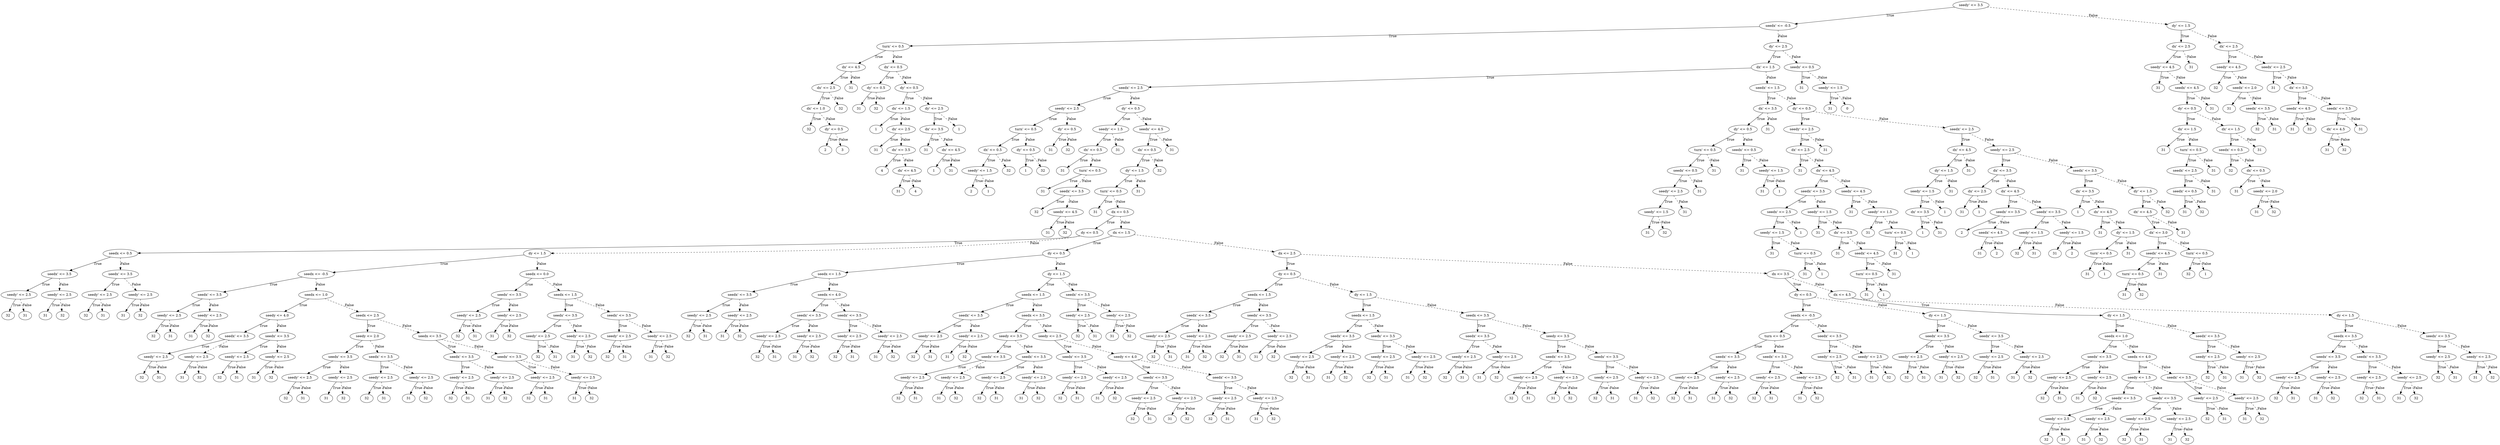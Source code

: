 digraph {
0 [label="seedy' <= 3.5"];
1 [label="seedx' <= -0.5"];
2 [label="turn' <= 0.5"];
3 [label="dx' <= 4.5"];
4 [label="dx' <= 2.5"];
5 [label="dx' <= 1.0"];
6 [label="32"];
5 -> 6 [label="True"];
7 [label="dy' <= 0.5"];
8 [label="2"];
7 -> 8 [label="True"];
9 [label="3"];
7 -> 9 [style="dashed", label="False"];
5 -> 7 [style="dashed", label="False"];
4 -> 5 [label="True"];
10 [label="32"];
4 -> 10 [style="dashed", label="False"];
3 -> 4 [label="True"];
11 [label="31"];
3 -> 11 [style="dashed", label="False"];
2 -> 3 [label="True"];
12 [label="dx' <= 0.5"];
13 [label="dy' <= 0.5"];
14 [label="31"];
13 -> 14 [label="True"];
15 [label="32"];
13 -> 15 [style="dashed", label="False"];
12 -> 13 [label="True"];
16 [label="dy' <= 0.5"];
17 [label="dx' <= 1.5"];
18 [label="1"];
17 -> 18 [label="True"];
19 [label="dx' <= 2.5"];
20 [label="31"];
19 -> 20 [label="True"];
21 [label="dx' <= 3.5"];
22 [label="4"];
21 -> 22 [label="True"];
23 [label="dx' <= 4.5"];
24 [label="31"];
23 -> 24 [label="True"];
25 [label="4"];
23 -> 25 [style="dashed", label="False"];
21 -> 23 [style="dashed", label="False"];
19 -> 21 [style="dashed", label="False"];
17 -> 19 [style="dashed", label="False"];
16 -> 17 [label="True"];
26 [label="dy' <= 2.5"];
27 [label="dx' <= 3.5"];
28 [label="31"];
27 -> 28 [label="True"];
29 [label="dx' <= 4.5"];
30 [label="1"];
29 -> 30 [label="True"];
31 [label="31"];
29 -> 31 [style="dashed", label="False"];
27 -> 29 [style="dashed", label="False"];
26 -> 27 [label="True"];
32 [label="1"];
26 -> 32 [style="dashed", label="False"];
16 -> 26 [style="dashed", label="False"];
12 -> 16 [style="dashed", label="False"];
2 -> 12 [style="dashed", label="False"];
1 -> 2 [label="True"];
33 [label="dy' <= 2.5"];
34 [label="dx' <= 1.5"];
35 [label="seedx' <= 2.5"];
36 [label="seedy' <= 2.5"];
37 [label="turn' <= 0.5"];
38 [label="dx' <= 0.5"];
39 [label="seedy' <= 1.5"];
40 [label="2"];
39 -> 40 [label="True"];
41 [label="1"];
39 -> 41 [style="dashed", label="False"];
38 -> 39 [label="True"];
42 [label="32"];
38 -> 42 [style="dashed", label="False"];
37 -> 38 [label="True"];
43 [label="dy' <= 0.5"];
44 [label="1"];
43 -> 44 [label="True"];
45 [label="32"];
43 -> 45 [style="dashed", label="False"];
37 -> 43 [style="dashed", label="False"];
36 -> 37 [label="True"];
46 [label="dy' <= 0.5"];
47 [label="31"];
46 -> 47 [label="True"];
48 [label="32"];
46 -> 48 [style="dashed", label="False"];
36 -> 46 [style="dashed", label="False"];
35 -> 36 [label="True"];
49 [label="dy' <= 0.5"];
50 [label="seedy' <= 1.5"];
51 [label="dx' <= 0.5"];
52 [label="31"];
51 -> 52 [label="True"];
53 [label="turn' <= 0.5"];
54 [label="31"];
53 -> 54 [label="True"];
55 [label="seedx' <= 3.5"];
56 [label="32"];
55 -> 56 [label="True"];
57 [label="seedx' <= 4.5"];
58 [label="31"];
57 -> 58 [label="True"];
59 [label="32"];
57 -> 59 [style="dashed", label="False"];
55 -> 57 [style="dashed", label="False"];
53 -> 55 [style="dashed", label="False"];
51 -> 53 [style="dashed", label="False"];
50 -> 51 [label="True"];
60 [label="31"];
50 -> 60 [style="dashed", label="False"];
49 -> 50 [label="True"];
61 [label="seedx' <= 4.5"];
62 [label="dx' <= 0.5"];
63 [label="dy' <= 1.5"];
64 [label="turn' <= 0.5"];
65 [label="31"];
64 -> 65 [label="True"];
66 [label="dx <= 0.5"];
67 [label="dy <= 0.5"];
68 [label="seedx <= 0.5"];
69 [label="seedx' <= 3.5"];
70 [label="seedy' <= 2.5"];
71 [label="32"];
70 -> 71 [label="True"];
72 [label="31"];
70 -> 72 [style="dashed", label="False"];
69 -> 70 [label="True"];
73 [label="seedy' <= 2.5"];
74 [label="31"];
73 -> 74 [label="True"];
75 [label="32"];
73 -> 75 [style="dashed", label="False"];
69 -> 73 [style="dashed", label="False"];
68 -> 69 [label="True"];
76 [label="seedx' <= 3.5"];
77 [label="seedy' <= 2.5"];
78 [label="32"];
77 -> 78 [label="True"];
79 [label="31"];
77 -> 79 [style="dashed", label="False"];
76 -> 77 [label="True"];
80 [label="seedy' <= 2.5"];
81 [label="31"];
80 -> 81 [label="True"];
82 [label="32"];
80 -> 82 [style="dashed", label="False"];
76 -> 80 [style="dashed", label="False"];
68 -> 76 [style="dashed", label="False"];
67 -> 68 [label="True"];
83 [label="dy <= 1.5"];
84 [label="seedx <= -0.5"];
85 [label="seedx' <= 3.5"];
86 [label="seedy' <= 2.5"];
87 [label="32"];
86 -> 87 [label="True"];
88 [label="31"];
86 -> 88 [style="dashed", label="False"];
85 -> 86 [label="True"];
89 [label="seedy' <= 2.5"];
90 [label="31"];
89 -> 90 [label="True"];
91 [label="32"];
89 -> 91 [style="dashed", label="False"];
85 -> 89 [style="dashed", label="False"];
84 -> 85 [label="True"];
92 [label="seedx <= 1.0"];
93 [label="seedy <= 4.0"];
94 [label="seedx' <= 3.5"];
95 [label="seedy' <= 2.5"];
96 [label="32"];
95 -> 96 [label="True"];
97 [label="31"];
95 -> 97 [style="dashed", label="False"];
94 -> 95 [label="True"];
98 [label="seedy' <= 2.5"];
99 [label="31"];
98 -> 99 [label="True"];
100 [label="32"];
98 -> 100 [style="dashed", label="False"];
94 -> 98 [style="dashed", label="False"];
93 -> 94 [label="True"];
101 [label="seedx' <= 3.5"];
102 [label="seedy' <= 2.5"];
103 [label="32"];
102 -> 103 [label="True"];
104 [label="31"];
102 -> 104 [style="dashed", label="False"];
101 -> 102 [label="True"];
105 [label="seedy' <= 2.5"];
106 [label="31"];
105 -> 106 [label="True"];
107 [label="32"];
105 -> 107 [style="dashed", label="False"];
101 -> 105 [style="dashed", label="False"];
93 -> 101 [style="dashed", label="False"];
92 -> 93 [label="True"];
108 [label="seedx <= 2.5"];
109 [label="seedy <= 2.0"];
110 [label="seedx' <= 3.5"];
111 [label="seedy' <= 2.5"];
112 [label="32"];
111 -> 112 [label="True"];
113 [label="31"];
111 -> 113 [style="dashed", label="False"];
110 -> 111 [label="True"];
114 [label="seedy' <= 2.5"];
115 [label="31"];
114 -> 115 [label="True"];
116 [label="32"];
114 -> 116 [style="dashed", label="False"];
110 -> 114 [style="dashed", label="False"];
109 -> 110 [label="True"];
117 [label="seedx' <= 3.5"];
118 [label="seedy' <= 2.5"];
119 [label="32"];
118 -> 119 [label="True"];
120 [label="31"];
118 -> 120 [style="dashed", label="False"];
117 -> 118 [label="True"];
121 [label="seedy' <= 2.5"];
122 [label="31"];
121 -> 122 [label="True"];
123 [label="32"];
121 -> 123 [style="dashed", label="False"];
117 -> 121 [style="dashed", label="False"];
109 -> 117 [style="dashed", label="False"];
108 -> 109 [label="True"];
124 [label="seedx <= 3.5"];
125 [label="seedx' <= 3.5"];
126 [label="seedy' <= 2.5"];
127 [label="32"];
126 -> 127 [label="True"];
128 [label="31"];
126 -> 128 [style="dashed", label="False"];
125 -> 126 [label="True"];
129 [label="seedy' <= 2.5"];
130 [label="31"];
129 -> 130 [label="True"];
131 [label="32"];
129 -> 131 [style="dashed", label="False"];
125 -> 129 [style="dashed", label="False"];
124 -> 125 [label="True"];
132 [label="seedx' <= 3.5"];
133 [label="seedy' <= 2.5"];
134 [label="32"];
133 -> 134 [label="True"];
135 [label="31"];
133 -> 135 [style="dashed", label="False"];
132 -> 133 [label="True"];
136 [label="seedy' <= 2.5"];
137 [label="31"];
136 -> 137 [label="True"];
138 [label="32"];
136 -> 138 [style="dashed", label="False"];
132 -> 136 [style="dashed", label="False"];
124 -> 132 [style="dashed", label="False"];
108 -> 124 [style="dashed", label="False"];
92 -> 108 [style="dashed", label="False"];
84 -> 92 [style="dashed", label="False"];
83 -> 84 [label="True"];
139 [label="seedx <= 0.0"];
140 [label="seedx' <= 3.5"];
141 [label="seedy' <= 2.5"];
142 [label="32"];
141 -> 142 [label="True"];
143 [label="31"];
141 -> 143 [style="dashed", label="False"];
140 -> 141 [label="True"];
144 [label="seedy' <= 2.5"];
145 [label="31"];
144 -> 145 [label="True"];
146 [label="32"];
144 -> 146 [style="dashed", label="False"];
140 -> 144 [style="dashed", label="False"];
139 -> 140 [label="True"];
147 [label="seedx <= 1.5"];
148 [label="seedx' <= 3.5"];
149 [label="seedy' <= 2.5"];
150 [label="32"];
149 -> 150 [label="True"];
151 [label="31"];
149 -> 151 [style="dashed", label="False"];
148 -> 149 [label="True"];
152 [label="seedy' <= 2.5"];
153 [label="31"];
152 -> 153 [label="True"];
154 [label="32"];
152 -> 154 [style="dashed", label="False"];
148 -> 152 [style="dashed", label="False"];
147 -> 148 [label="True"];
155 [label="seedx' <= 3.5"];
156 [label="seedy' <= 2.5"];
157 [label="32"];
156 -> 157 [label="True"];
158 [label="31"];
156 -> 158 [style="dashed", label="False"];
155 -> 156 [label="True"];
159 [label="seedy' <= 2.5"];
160 [label="31"];
159 -> 160 [label="True"];
161 [label="32"];
159 -> 161 [style="dashed", label="False"];
155 -> 159 [style="dashed", label="False"];
147 -> 155 [style="dashed", label="False"];
139 -> 147 [style="dashed", label="False"];
83 -> 139 [style="dashed", label="False"];
67 -> 83 [style="dashed", label="False"];
66 -> 67 [label="True"];
162 [label="dx <= 1.5"];
163 [label="dy <= 0.5"];
164 [label="seedx <= 1.5"];
165 [label="seedx' <= 3.5"];
166 [label="seedy' <= 2.5"];
167 [label="32"];
166 -> 167 [label="True"];
168 [label="31"];
166 -> 168 [style="dashed", label="False"];
165 -> 166 [label="True"];
169 [label="seedy' <= 2.5"];
170 [label="31"];
169 -> 170 [label="True"];
171 [label="32"];
169 -> 171 [style="dashed", label="False"];
165 -> 169 [style="dashed", label="False"];
164 -> 165 [label="True"];
172 [label="seedx <= 4.0"];
173 [label="seedx' <= 3.5"];
174 [label="seedy' <= 2.5"];
175 [label="32"];
174 -> 175 [label="True"];
176 [label="31"];
174 -> 176 [style="dashed", label="False"];
173 -> 174 [label="True"];
177 [label="seedy' <= 2.5"];
178 [label="31"];
177 -> 178 [label="True"];
179 [label="32"];
177 -> 179 [style="dashed", label="False"];
173 -> 177 [style="dashed", label="False"];
172 -> 173 [label="True"];
180 [label="seedx' <= 3.5"];
181 [label="seedy' <= 2.5"];
182 [label="32"];
181 -> 182 [label="True"];
183 [label="31"];
181 -> 183 [style="dashed", label="False"];
180 -> 181 [label="True"];
184 [label="seedy' <= 2.5"];
185 [label="31"];
184 -> 185 [label="True"];
186 [label="32"];
184 -> 186 [style="dashed", label="False"];
180 -> 184 [style="dashed", label="False"];
172 -> 180 [style="dashed", label="False"];
164 -> 172 [style="dashed", label="False"];
163 -> 164 [label="True"];
187 [label="dy <= 1.5"];
188 [label="seedx <= 1.5"];
189 [label="seedx' <= 3.5"];
190 [label="seedy' <= 2.5"];
191 [label="32"];
190 -> 191 [label="True"];
192 [label="31"];
190 -> 192 [style="dashed", label="False"];
189 -> 190 [label="True"];
193 [label="seedy' <= 2.5"];
194 [label="31"];
193 -> 194 [label="True"];
195 [label="32"];
193 -> 195 [style="dashed", label="False"];
189 -> 193 [style="dashed", label="False"];
188 -> 189 [label="True"];
196 [label="seedx <= 3.5"];
197 [label="seedy <= 3.5"];
198 [label="seedx' <= 3.5"];
199 [label="seedy' <= 2.5"];
200 [label="32"];
199 -> 200 [label="True"];
201 [label="31"];
199 -> 201 [style="dashed", label="False"];
198 -> 199 [label="True"];
202 [label="seedy' <= 2.5"];
203 [label="31"];
202 -> 203 [label="True"];
204 [label="32"];
202 -> 204 [style="dashed", label="False"];
198 -> 202 [style="dashed", label="False"];
197 -> 198 [label="True"];
205 [label="seedx' <= 3.5"];
206 [label="seedy' <= 2.5"];
207 [label="32"];
206 -> 207 [label="True"];
208 [label="31"];
206 -> 208 [style="dashed", label="False"];
205 -> 206 [label="True"];
209 [label="seedy' <= 2.5"];
210 [label="31"];
209 -> 210 [label="True"];
211 [label="32"];
209 -> 211 [style="dashed", label="False"];
205 -> 209 [style="dashed", label="False"];
197 -> 205 [style="dashed", label="False"];
196 -> 197 [label="True"];
212 [label="seedy <= 2.5"];
213 [label="seedx' <= 3.5"];
214 [label="seedy' <= 2.5"];
215 [label="32"];
214 -> 215 [label="True"];
216 [label="31"];
214 -> 216 [style="dashed", label="False"];
213 -> 214 [label="True"];
217 [label="seedy' <= 2.5"];
218 [label="31"];
217 -> 218 [label="True"];
219 [label="32"];
217 -> 219 [style="dashed", label="False"];
213 -> 217 [style="dashed", label="False"];
212 -> 213 [label="True"];
220 [label="seedy <= 4.0"];
221 [label="seedx' <= 3.5"];
222 [label="seedy' <= 2.5"];
223 [label="32"];
222 -> 223 [label="True"];
224 [label="31"];
222 -> 224 [style="dashed", label="False"];
221 -> 222 [label="True"];
225 [label="seedy' <= 2.5"];
226 [label="31"];
225 -> 226 [label="True"];
227 [label="32"];
225 -> 227 [style="dashed", label="False"];
221 -> 225 [style="dashed", label="False"];
220 -> 221 [label="True"];
228 [label="seedx' <= 3.5"];
229 [label="seedy' <= 2.5"];
230 [label="32"];
229 -> 230 [label="True"];
231 [label="31"];
229 -> 231 [style="dashed", label="False"];
228 -> 229 [label="True"];
232 [label="seedy' <= 2.5"];
233 [label="31"];
232 -> 233 [label="True"];
234 [label="32"];
232 -> 234 [style="dashed", label="False"];
228 -> 232 [style="dashed", label="False"];
220 -> 228 [style="dashed", label="False"];
212 -> 220 [style="dashed", label="False"];
196 -> 212 [style="dashed", label="False"];
188 -> 196 [style="dashed", label="False"];
187 -> 188 [label="True"];
235 [label="seedx' <= 3.5"];
236 [label="seedy' <= 2.5"];
237 [label="32"];
236 -> 237 [label="True"];
238 [label="31"];
236 -> 238 [style="dashed", label="False"];
235 -> 236 [label="True"];
239 [label="seedy' <= 2.5"];
240 [label="31"];
239 -> 240 [label="True"];
241 [label="32"];
239 -> 241 [style="dashed", label="False"];
235 -> 239 [style="dashed", label="False"];
187 -> 235 [style="dashed", label="False"];
163 -> 187 [style="dashed", label="False"];
162 -> 163 [label="True"];
242 [label="dx <= 2.5"];
243 [label="dy <= 0.5"];
244 [label="seedx <= 1.5"];
245 [label="seedx' <= 3.5"];
246 [label="seedy' <= 2.5"];
247 [label="32"];
246 -> 247 [label="True"];
248 [label="31"];
246 -> 248 [style="dashed", label="False"];
245 -> 246 [label="True"];
249 [label="seedy' <= 2.5"];
250 [label="31"];
249 -> 250 [label="True"];
251 [label="32"];
249 -> 251 [style="dashed", label="False"];
245 -> 249 [style="dashed", label="False"];
244 -> 245 [label="True"];
252 [label="seedx' <= 3.5"];
253 [label="seedy' <= 2.5"];
254 [label="32"];
253 -> 254 [label="True"];
255 [label="31"];
253 -> 255 [style="dashed", label="False"];
252 -> 253 [label="True"];
256 [label="seedy' <= 2.5"];
257 [label="31"];
256 -> 257 [label="True"];
258 [label="32"];
256 -> 258 [style="dashed", label="False"];
252 -> 256 [style="dashed", label="False"];
244 -> 252 [style="dashed", label="False"];
243 -> 244 [label="True"];
259 [label="dy <= 1.5"];
260 [label="seedx <= 1.5"];
261 [label="seedx' <= 3.5"];
262 [label="seedy' <= 2.5"];
263 [label="32"];
262 -> 263 [label="True"];
264 [label="31"];
262 -> 264 [style="dashed", label="False"];
261 -> 262 [label="True"];
265 [label="seedy' <= 2.5"];
266 [label="31"];
265 -> 266 [label="True"];
267 [label="32"];
265 -> 267 [style="dashed", label="False"];
261 -> 265 [style="dashed", label="False"];
260 -> 261 [label="True"];
268 [label="seedx' <= 3.5"];
269 [label="seedy' <= 2.5"];
270 [label="32"];
269 -> 270 [label="True"];
271 [label="31"];
269 -> 271 [style="dashed", label="False"];
268 -> 269 [label="True"];
272 [label="seedy' <= 2.5"];
273 [label="31"];
272 -> 273 [label="True"];
274 [label="32"];
272 -> 274 [style="dashed", label="False"];
268 -> 272 [style="dashed", label="False"];
260 -> 268 [style="dashed", label="False"];
259 -> 260 [label="True"];
275 [label="seedx <= 3.5"];
276 [label="seedx' <= 3.5"];
277 [label="seedy' <= 2.5"];
278 [label="32"];
277 -> 278 [label="True"];
279 [label="31"];
277 -> 279 [style="dashed", label="False"];
276 -> 277 [label="True"];
280 [label="seedy' <= 2.5"];
281 [label="31"];
280 -> 281 [label="True"];
282 [label="32"];
280 -> 282 [style="dashed", label="False"];
276 -> 280 [style="dashed", label="False"];
275 -> 276 [label="True"];
283 [label="seedy <= 3.5"];
284 [label="seedx' <= 3.5"];
285 [label="seedy' <= 2.5"];
286 [label="32"];
285 -> 286 [label="True"];
287 [label="31"];
285 -> 287 [style="dashed", label="False"];
284 -> 285 [label="True"];
288 [label="seedy' <= 2.5"];
289 [label="31"];
288 -> 289 [label="True"];
290 [label="32"];
288 -> 290 [style="dashed", label="False"];
284 -> 288 [style="dashed", label="False"];
283 -> 284 [label="True"];
291 [label="seedx' <= 3.5"];
292 [label="seedy' <= 2.5"];
293 [label="32"];
292 -> 293 [label="True"];
294 [label="31"];
292 -> 294 [style="dashed", label="False"];
291 -> 292 [label="True"];
295 [label="seedy' <= 2.5"];
296 [label="31"];
295 -> 296 [label="True"];
297 [label="32"];
295 -> 297 [style="dashed", label="False"];
291 -> 295 [style="dashed", label="False"];
283 -> 291 [style="dashed", label="False"];
275 -> 283 [style="dashed", label="False"];
259 -> 275 [style="dashed", label="False"];
243 -> 259 [style="dashed", label="False"];
242 -> 243 [label="True"];
298 [label="dx <= 3.5"];
299 [label="dy <= 0.5"];
300 [label="seedx <= -0.5"];
301 [label="turn <= 0.5"];
302 [label="seedx' <= 3.5"];
303 [label="seedy' <= 2.5"];
304 [label="32"];
303 -> 304 [label="True"];
305 [label="31"];
303 -> 305 [style="dashed", label="False"];
302 -> 303 [label="True"];
306 [label="seedy' <= 2.5"];
307 [label="31"];
306 -> 307 [label="True"];
308 [label="32"];
306 -> 308 [style="dashed", label="False"];
302 -> 306 [style="dashed", label="False"];
301 -> 302 [label="True"];
309 [label="seedx' <= 3.5"];
310 [label="seedy' <= 2.5"];
311 [label="32"];
310 -> 311 [label="True"];
312 [label="31"];
310 -> 312 [style="dashed", label="False"];
309 -> 310 [label="True"];
313 [label="seedy' <= 2.5"];
314 [label="31"];
313 -> 314 [label="True"];
315 [label="32"];
313 -> 315 [style="dashed", label="False"];
309 -> 313 [style="dashed", label="False"];
301 -> 309 [style="dashed", label="False"];
300 -> 301 [label="True"];
316 [label="seedx' <= 3.5"];
317 [label="seedy' <= 2.5"];
318 [label="32"];
317 -> 318 [label="True"];
319 [label="31"];
317 -> 319 [style="dashed", label="False"];
316 -> 317 [label="True"];
320 [label="seedy' <= 2.5"];
321 [label="31"];
320 -> 321 [label="True"];
322 [label="32"];
320 -> 322 [style="dashed", label="False"];
316 -> 320 [style="dashed", label="False"];
300 -> 316 [style="dashed", label="False"];
299 -> 300 [label="True"];
323 [label="dy <= 1.5"];
324 [label="seedx' <= 3.5"];
325 [label="seedy' <= 2.5"];
326 [label="32"];
325 -> 326 [label="True"];
327 [label="31"];
325 -> 327 [style="dashed", label="False"];
324 -> 325 [label="True"];
328 [label="seedy' <= 2.5"];
329 [label="31"];
328 -> 329 [label="True"];
330 [label="32"];
328 -> 330 [style="dashed", label="False"];
324 -> 328 [style="dashed", label="False"];
323 -> 324 [label="True"];
331 [label="seedx' <= 3.5"];
332 [label="seedy' <= 2.5"];
333 [label="32"];
332 -> 333 [label="True"];
334 [label="31"];
332 -> 334 [style="dashed", label="False"];
331 -> 332 [label="True"];
335 [label="seedy' <= 2.5"];
336 [label="31"];
335 -> 336 [label="True"];
337 [label="32"];
335 -> 337 [style="dashed", label="False"];
331 -> 335 [style="dashed", label="False"];
323 -> 331 [style="dashed", label="False"];
299 -> 323 [style="dashed", label="False"];
298 -> 299 [label="True"];
338 [label="dx <= 4.5"];
339 [label="dy <= 1.5"];
340 [label="seedx <= 1.0"];
341 [label="seedx' <= 3.5"];
342 [label="seedy' <= 2.5"];
343 [label="32"];
342 -> 343 [label="True"];
344 [label="31"];
342 -> 344 [style="dashed", label="False"];
341 -> 342 [label="True"];
345 [label="seedy' <= 2.5"];
346 [label="31"];
345 -> 346 [label="True"];
347 [label="32"];
345 -> 347 [style="dashed", label="False"];
341 -> 345 [style="dashed", label="False"];
340 -> 341 [label="True"];
348 [label="seedx <= 4.0"];
349 [label="seedy <= 1.5"];
350 [label="seedx' <= 3.5"];
351 [label="seedy' <= 2.5"];
352 [label="32"];
351 -> 352 [label="True"];
353 [label="31"];
351 -> 353 [style="dashed", label="False"];
350 -> 351 [label="True"];
354 [label="seedy' <= 2.5"];
355 [label="31"];
354 -> 355 [label="True"];
356 [label="32"];
354 -> 356 [style="dashed", label="False"];
350 -> 354 [style="dashed", label="False"];
349 -> 350 [label="True"];
357 [label="seedx' <= 3.5"];
358 [label="seedy' <= 2.5"];
359 [label="32"];
358 -> 359 [label="True"];
360 [label="31"];
358 -> 360 [style="dashed", label="False"];
357 -> 358 [label="True"];
361 [label="seedy' <= 2.5"];
362 [label="31"];
361 -> 362 [label="True"];
363 [label="32"];
361 -> 363 [style="dashed", label="False"];
357 -> 361 [style="dashed", label="False"];
349 -> 357 [style="dashed", label="False"];
348 -> 349 [label="True"];
364 [label="seedx' <= 3.5"];
365 [label="seedy' <= 2.5"];
366 [label="32"];
365 -> 366 [label="True"];
367 [label="31"];
365 -> 367 [style="dashed", label="False"];
364 -> 365 [label="True"];
368 [label="seedy' <= 2.5"];
369 [label="31"];
368 -> 369 [label="True"];
370 [label="32"];
368 -> 370 [style="dashed", label="False"];
364 -> 368 [style="dashed", label="False"];
348 -> 364 [style="dashed", label="False"];
340 -> 348 [style="dashed", label="False"];
339 -> 340 [label="True"];
371 [label="seedx' <= 3.5"];
372 [label="seedy' <= 2.5"];
373 [label="32"];
372 -> 373 [label="True"];
374 [label="31"];
372 -> 374 [style="dashed", label="False"];
371 -> 372 [label="True"];
375 [label="seedy' <= 2.5"];
376 [label="31"];
375 -> 376 [label="True"];
377 [label="32"];
375 -> 377 [style="dashed", label="False"];
371 -> 375 [style="dashed", label="False"];
339 -> 371 [style="dashed", label="False"];
338 -> 339 [label="True"];
378 [label="dy <= 1.5"];
379 [label="seedx <= 3.5"];
380 [label="seedx' <= 3.5"];
381 [label="seedy' <= 2.5"];
382 [label="32"];
381 -> 382 [label="True"];
383 [label="31"];
381 -> 383 [style="dashed", label="False"];
380 -> 381 [label="True"];
384 [label="seedy' <= 2.5"];
385 [label="31"];
384 -> 385 [label="True"];
386 [label="32"];
384 -> 386 [style="dashed", label="False"];
380 -> 384 [style="dashed", label="False"];
379 -> 380 [label="True"];
387 [label="seedx' <= 3.5"];
388 [label="seedy' <= 2.5"];
389 [label="32"];
388 -> 389 [label="True"];
390 [label="31"];
388 -> 390 [style="dashed", label="False"];
387 -> 388 [label="True"];
391 [label="seedy' <= 2.5"];
392 [label="31"];
391 -> 392 [label="True"];
393 [label="32"];
391 -> 393 [style="dashed", label="False"];
387 -> 391 [style="dashed", label="False"];
379 -> 387 [style="dashed", label="False"];
378 -> 379 [label="True"];
394 [label="seedx' <= 3.5"];
395 [label="seedy' <= 2.5"];
396 [label="32"];
395 -> 396 [label="True"];
397 [label="31"];
395 -> 397 [style="dashed", label="False"];
394 -> 395 [label="True"];
398 [label="seedy' <= 2.5"];
399 [label="31"];
398 -> 399 [label="True"];
400 [label="32"];
398 -> 400 [style="dashed", label="False"];
394 -> 398 [style="dashed", label="False"];
378 -> 394 [style="dashed", label="False"];
338 -> 378 [style="dashed", label="False"];
298 -> 338 [style="dashed", label="False"];
242 -> 298 [style="dashed", label="False"];
162 -> 242 [style="dashed", label="False"];
66 -> 162 [style="dashed", label="False"];
64 -> 66 [style="dashed", label="False"];
63 -> 64 [label="True"];
401 [label="31"];
63 -> 401 [style="dashed", label="False"];
62 -> 63 [label="True"];
402 [label="32"];
62 -> 402 [style="dashed", label="False"];
61 -> 62 [label="True"];
403 [label="31"];
61 -> 403 [style="dashed", label="False"];
49 -> 61 [style="dashed", label="False"];
35 -> 49 [style="dashed", label="False"];
34 -> 35 [label="True"];
404 [label="seedx' <= 1.5"];
405 [label="dx' <= 3.5"];
406 [label="dy' <= 0.5"];
407 [label="turn' <= 0.5"];
408 [label="seedx' <= 0.5"];
409 [label="seedy' <= 2.5"];
410 [label="seedy' <= 1.5"];
411 [label="31"];
410 -> 411 [label="True"];
412 [label="32"];
410 -> 412 [style="dashed", label="False"];
409 -> 410 [label="True"];
413 [label="31"];
409 -> 413 [style="dashed", label="False"];
408 -> 409 [label="True"];
414 [label="31"];
408 -> 414 [style="dashed", label="False"];
407 -> 408 [label="True"];
415 [label="31"];
407 -> 415 [style="dashed", label="False"];
406 -> 407 [label="True"];
416 [label="seedx' <= 0.5"];
417 [label="31"];
416 -> 417 [label="True"];
418 [label="seedy' <= 1.5"];
419 [label="31"];
418 -> 419 [label="True"];
420 [label="1"];
418 -> 420 [style="dashed", label="False"];
416 -> 418 [style="dashed", label="False"];
406 -> 416 [style="dashed", label="False"];
405 -> 406 [label="True"];
421 [label="31"];
405 -> 421 [style="dashed", label="False"];
404 -> 405 [label="True"];
422 [label="dy' <= 0.5"];
423 [label="seedy' <= 2.5"];
424 [label="dx' <= 2.5"];
425 [label="31"];
424 -> 425 [label="True"];
426 [label="dx' <= 4.5"];
427 [label="seedx' <= 3.5"];
428 [label="seedx' <= 2.5"];
429 [label="seedy' <= 1.5"];
430 [label="31"];
429 -> 430 [label="True"];
431 [label="turn' <= 0.5"];
432 [label="31"];
431 -> 432 [label="True"];
433 [label="1"];
431 -> 433 [style="dashed", label="False"];
429 -> 431 [style="dashed", label="False"];
428 -> 429 [label="True"];
434 [label="1"];
428 -> 434 [style="dashed", label="False"];
427 -> 428 [label="True"];
435 [label="seedy' <= 1.5"];
436 [label="31"];
435 -> 436 [label="True"];
437 [label="dx' <= 3.5"];
438 [label="31"];
437 -> 438 [label="True"];
439 [label="seedx' <= 4.5"];
440 [label="turn' <= 0.5"];
441 [label="31"];
440 -> 441 [label="True"];
442 [label="1"];
440 -> 442 [style="dashed", label="False"];
439 -> 440 [label="True"];
443 [label="31"];
439 -> 443 [style="dashed", label="False"];
437 -> 439 [style="dashed", label="False"];
435 -> 437 [style="dashed", label="False"];
427 -> 435 [style="dashed", label="False"];
426 -> 427 [label="True"];
444 [label="seedx' <= 4.5"];
445 [label="31"];
444 -> 445 [label="True"];
446 [label="seedy' <= 1.5"];
447 [label="31"];
446 -> 447 [label="True"];
448 [label="turn' <= 0.5"];
449 [label="31"];
448 -> 449 [label="True"];
450 [label="1"];
448 -> 450 [style="dashed", label="False"];
446 -> 448 [style="dashed", label="False"];
444 -> 446 [style="dashed", label="False"];
426 -> 444 [style="dashed", label="False"];
424 -> 426 [style="dashed", label="False"];
423 -> 424 [label="True"];
451 [label="31"];
423 -> 451 [style="dashed", label="False"];
422 -> 423 [label="True"];
452 [label="seedx' <= 2.5"];
453 [label="dx' <= 4.5"];
454 [label="dy' <= 1.5"];
455 [label="seedy' <= 1.5"];
456 [label="dx' <= 3.5"];
457 [label="1"];
456 -> 457 [label="True"];
458 [label="31"];
456 -> 458 [style="dashed", label="False"];
455 -> 456 [label="True"];
459 [label="1"];
455 -> 459 [style="dashed", label="False"];
454 -> 455 [label="True"];
460 [label="31"];
454 -> 460 [style="dashed", label="False"];
453 -> 454 [label="True"];
461 [label="31"];
453 -> 461 [style="dashed", label="False"];
452 -> 453 [label="True"];
462 [label="seedy' <= 2.5"];
463 [label="dx' <= 3.5"];
464 [label="dx' <= 2.5"];
465 [label="31"];
464 -> 465 [label="True"];
466 [label="1"];
464 -> 466 [style="dashed", label="False"];
463 -> 464 [label="True"];
467 [label="dx' <= 4.5"];
468 [label="seedx' <= 3.5"];
469 [label="2"];
468 -> 469 [label="True"];
470 [label="seedx' <= 4.5"];
471 [label="31"];
470 -> 471 [label="True"];
472 [label="2"];
470 -> 472 [style="dashed", label="False"];
468 -> 470 [style="dashed", label="False"];
467 -> 468 [label="True"];
473 [label="seedx' <= 3.5"];
474 [label="seedy' <= 1.5"];
475 [label="32"];
474 -> 475 [label="True"];
476 [label="31"];
474 -> 476 [style="dashed", label="False"];
473 -> 474 [label="True"];
477 [label="seedy' <= 1.5"];
478 [label="31"];
477 -> 478 [label="True"];
479 [label="2"];
477 -> 479 [style="dashed", label="False"];
473 -> 477 [style="dashed", label="False"];
467 -> 473 [style="dashed", label="False"];
463 -> 467 [style="dashed", label="False"];
462 -> 463 [label="True"];
480 [label="seedx' <= 3.5"];
481 [label="dx' <= 3.5"];
482 [label="1"];
481 -> 482 [label="True"];
483 [label="dx' <= 4.5"];
484 [label="31"];
483 -> 484 [label="True"];
485 [label="dy' <= 1.5"];
486 [label="turn' <= 0.5"];
487 [label="31"];
486 -> 487 [label="True"];
488 [label="1"];
486 -> 488 [style="dashed", label="False"];
485 -> 486 [label="True"];
489 [label="31"];
485 -> 489 [style="dashed", label="False"];
483 -> 485 [style="dashed", label="False"];
481 -> 483 [style="dashed", label="False"];
480 -> 481 [label="True"];
490 [label="dy' <= 1.5"];
491 [label="dx' <= 4.5"];
492 [label="dx' <= 3.0"];
493 [label="seedx' <= 4.5"];
494 [label="turn' <= 0.5"];
495 [label="31"];
494 -> 495 [label="True"];
496 [label="32"];
494 -> 496 [style="dashed", label="False"];
493 -> 494 [label="True"];
497 [label="31"];
493 -> 497 [style="dashed", label="False"];
492 -> 493 [label="True"];
498 [label="turn' <= 0.5"];
499 [label="32"];
498 -> 499 [label="True"];
500 [label="1"];
498 -> 500 [style="dashed", label="False"];
492 -> 498 [style="dashed", label="False"];
491 -> 492 [label="True"];
501 [label="31"];
491 -> 501 [style="dashed", label="False"];
490 -> 491 [label="True"];
502 [label="32"];
490 -> 502 [style="dashed", label="False"];
480 -> 490 [style="dashed", label="False"];
462 -> 480 [style="dashed", label="False"];
452 -> 462 [style="dashed", label="False"];
422 -> 452 [style="dashed", label="False"];
404 -> 422 [style="dashed", label="False"];
34 -> 404 [style="dashed", label="False"];
33 -> 34 [label="True"];
503 [label="seedx' <= 0.5"];
504 [label="31"];
503 -> 504 [label="True"];
505 [label="seedy' <= 1.5"];
506 [label="31"];
505 -> 506 [label="True"];
507 [label="0"];
505 -> 507 [style="dashed", label="False"];
503 -> 505 [style="dashed", label="False"];
33 -> 503 [style="dashed", label="False"];
1 -> 33 [style="dashed", label="False"];
0 -> 1 [label="True"];
508 [label="dy' <= 1.5"];
509 [label="dx' <= 2.5"];
510 [label="seedy' <= 4.5"];
511 [label="31"];
510 -> 511 [label="True"];
512 [label="seedx' <= 4.5"];
513 [label="dy' <= 0.5"];
514 [label="dx' <= 1.5"];
515 [label="31"];
514 -> 515 [label="True"];
516 [label="turn' <= 0.5"];
517 [label="seedx' <= 2.5"];
518 [label="seedx' <= 0.5"];
519 [label="31"];
518 -> 519 [label="True"];
520 [label="32"];
518 -> 520 [style="dashed", label="False"];
517 -> 518 [label="True"];
521 [label="31"];
517 -> 521 [style="dashed", label="False"];
516 -> 517 [label="True"];
522 [label="31"];
516 -> 522 [style="dashed", label="False"];
514 -> 516 [style="dashed", label="False"];
513 -> 514 [label="True"];
523 [label="dx' <= 1.5"];
524 [label="seedx' <= 0.5"];
525 [label="32"];
524 -> 525 [label="True"];
526 [label="dx' <= 0.5"];
527 [label="31"];
526 -> 527 [label="True"];
528 [label="seedx' <= 2.0"];
529 [label="31"];
528 -> 529 [label="True"];
530 [label="32"];
528 -> 530 [style="dashed", label="False"];
526 -> 528 [style="dashed", label="False"];
524 -> 526 [style="dashed", label="False"];
523 -> 524 [label="True"];
531 [label="31"];
523 -> 531 [style="dashed", label="False"];
513 -> 523 [style="dashed", label="False"];
512 -> 513 [label="True"];
532 [label="31"];
512 -> 532 [style="dashed", label="False"];
510 -> 512 [style="dashed", label="False"];
509 -> 510 [label="True"];
533 [label="31"];
509 -> 533 [style="dashed", label="False"];
508 -> 509 [label="True"];
534 [label="dx' <= 2.5"];
535 [label="seedy' <= 4.5"];
536 [label="32"];
535 -> 536 [label="True"];
537 [label="seedx' <= 2.0"];
538 [label="31"];
537 -> 538 [label="True"];
539 [label="seedx' <= 3.5"];
540 [label="32"];
539 -> 540 [label="True"];
541 [label="31"];
539 -> 541 [style="dashed", label="False"];
537 -> 539 [style="dashed", label="False"];
535 -> 537 [style="dashed", label="False"];
534 -> 535 [label="True"];
542 [label="seedx' <= 2.5"];
543 [label="31"];
542 -> 543 [label="True"];
544 [label="dx' <= 3.5"];
545 [label="seedx' <= 4.5"];
546 [label="31"];
545 -> 546 [label="True"];
547 [label="32"];
545 -> 547 [style="dashed", label="False"];
544 -> 545 [label="True"];
548 [label="seedx' <= 3.5"];
549 [label="dx' <= 4.5"];
550 [label="31"];
549 -> 550 [label="True"];
551 [label="32"];
549 -> 551 [style="dashed", label="False"];
548 -> 549 [label="True"];
552 [label="31"];
548 -> 552 [style="dashed", label="False"];
544 -> 548 [style="dashed", label="False"];
542 -> 544 [style="dashed", label="False"];
534 -> 542 [style="dashed", label="False"];
508 -> 534 [style="dashed", label="False"];
0 -> 508 [style="dashed", label="False"];

}